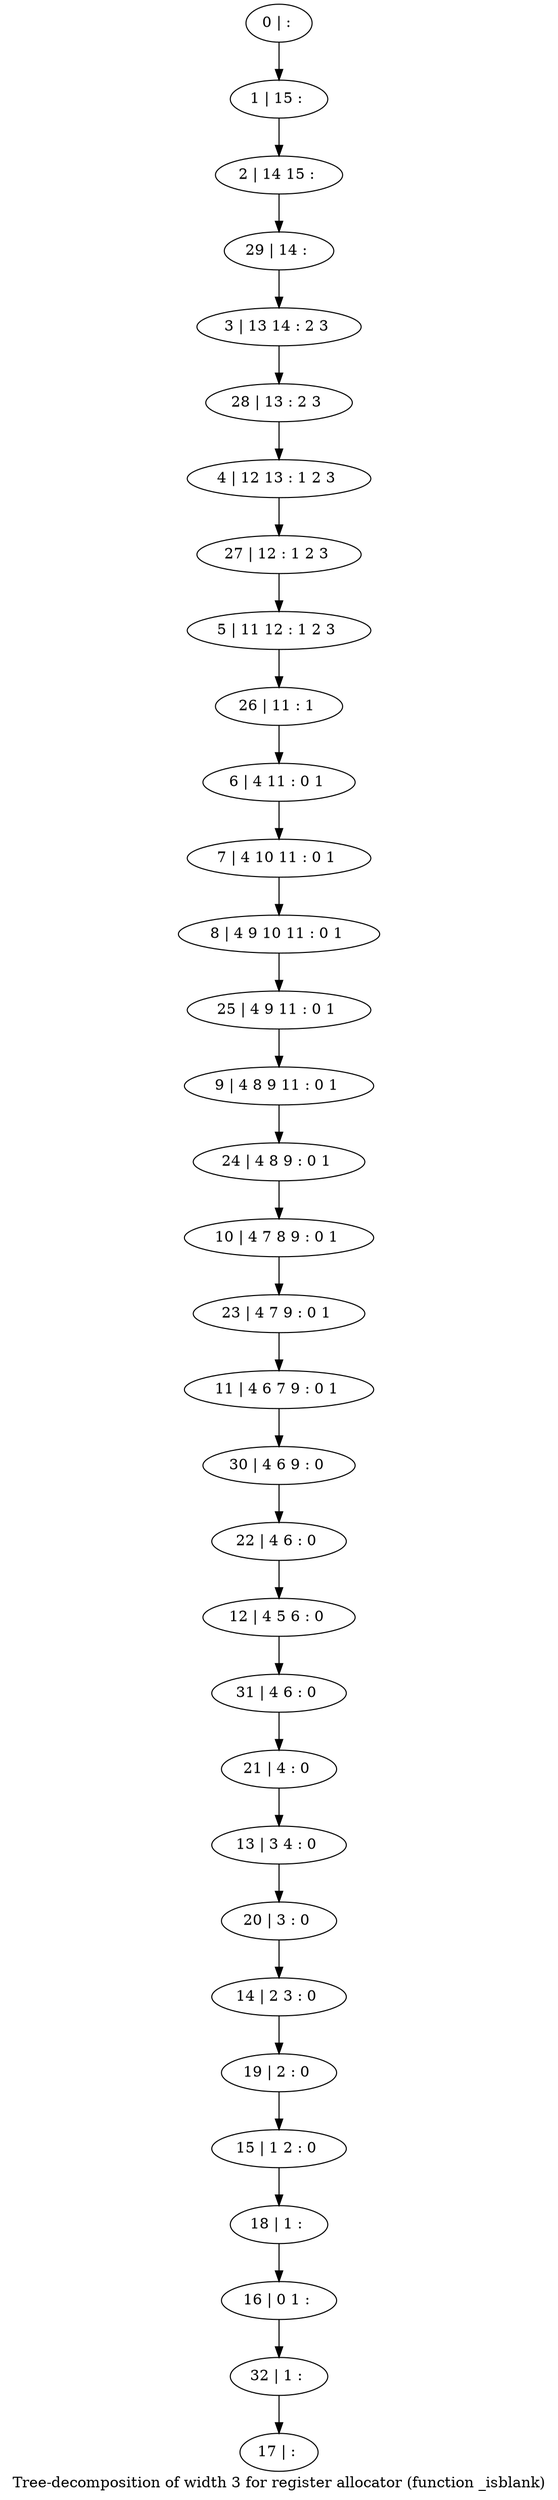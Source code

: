 digraph G {
graph [label="Tree-decomposition of width 3 for register allocator (function _isblank)"]
0[label="0 | : "];
1[label="1 | 15 : "];
2[label="2 | 14 15 : "];
3[label="3 | 13 14 : 2 3 "];
4[label="4 | 12 13 : 1 2 3 "];
5[label="5 | 11 12 : 1 2 3 "];
6[label="6 | 4 11 : 0 1 "];
7[label="7 | 4 10 11 : 0 1 "];
8[label="8 | 4 9 10 11 : 0 1 "];
9[label="9 | 4 8 9 11 : 0 1 "];
10[label="10 | 4 7 8 9 : 0 1 "];
11[label="11 | 4 6 7 9 : 0 1 "];
12[label="12 | 4 5 6 : 0 "];
13[label="13 | 3 4 : 0 "];
14[label="14 | 2 3 : 0 "];
15[label="15 | 1 2 : 0 "];
16[label="16 | 0 1 : "];
17[label="17 | : "];
18[label="18 | 1 : "];
19[label="19 | 2 : 0 "];
20[label="20 | 3 : 0 "];
21[label="21 | 4 : 0 "];
22[label="22 | 4 6 : 0 "];
23[label="23 | 4 7 9 : 0 1 "];
24[label="24 | 4 8 9 : 0 1 "];
25[label="25 | 4 9 11 : 0 1 "];
26[label="26 | 11 : 1 "];
27[label="27 | 12 : 1 2 3 "];
28[label="28 | 13 : 2 3 "];
29[label="29 | 14 : "];
30[label="30 | 4 6 9 : 0 "];
31[label="31 | 4 6 : 0 "];
32[label="32 | 1 : "];
0->1 ;
1->2 ;
6->7 ;
7->8 ;
18->16 ;
15->18 ;
19->15 ;
14->19 ;
20->14 ;
13->20 ;
21->13 ;
22->12 ;
23->11 ;
10->23 ;
24->10 ;
9->24 ;
25->9 ;
8->25 ;
26->6 ;
5->26 ;
27->5 ;
4->27 ;
28->4 ;
3->28 ;
29->3 ;
2->29 ;
30->22 ;
11->30 ;
31->21 ;
12->31 ;
32->17 ;
16->32 ;
}
